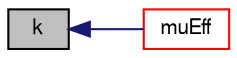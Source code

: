 digraph "k"
{
  bgcolor="transparent";
  edge [fontname="FreeSans",fontsize="10",labelfontname="FreeSans",labelfontsize="10"];
  node [fontname="FreeSans",fontsize="10",shape=record];
  rankdir="LR";
  Node409 [label="k",height=0.2,width=0.4,color="black", fillcolor="grey75", style="filled", fontcolor="black"];
  Node409 -> Node410 [dir="back",color="midnightblue",fontsize="10",style="solid",fontname="FreeSans"];
  Node410 [label="muEff",height=0.2,width=0.4,color="red",URL="$a30742.html#aa206832eff83026a00ef917343447f26",tooltip="Return the effective viscosity, i.e. the laminar viscosity. "];
}
